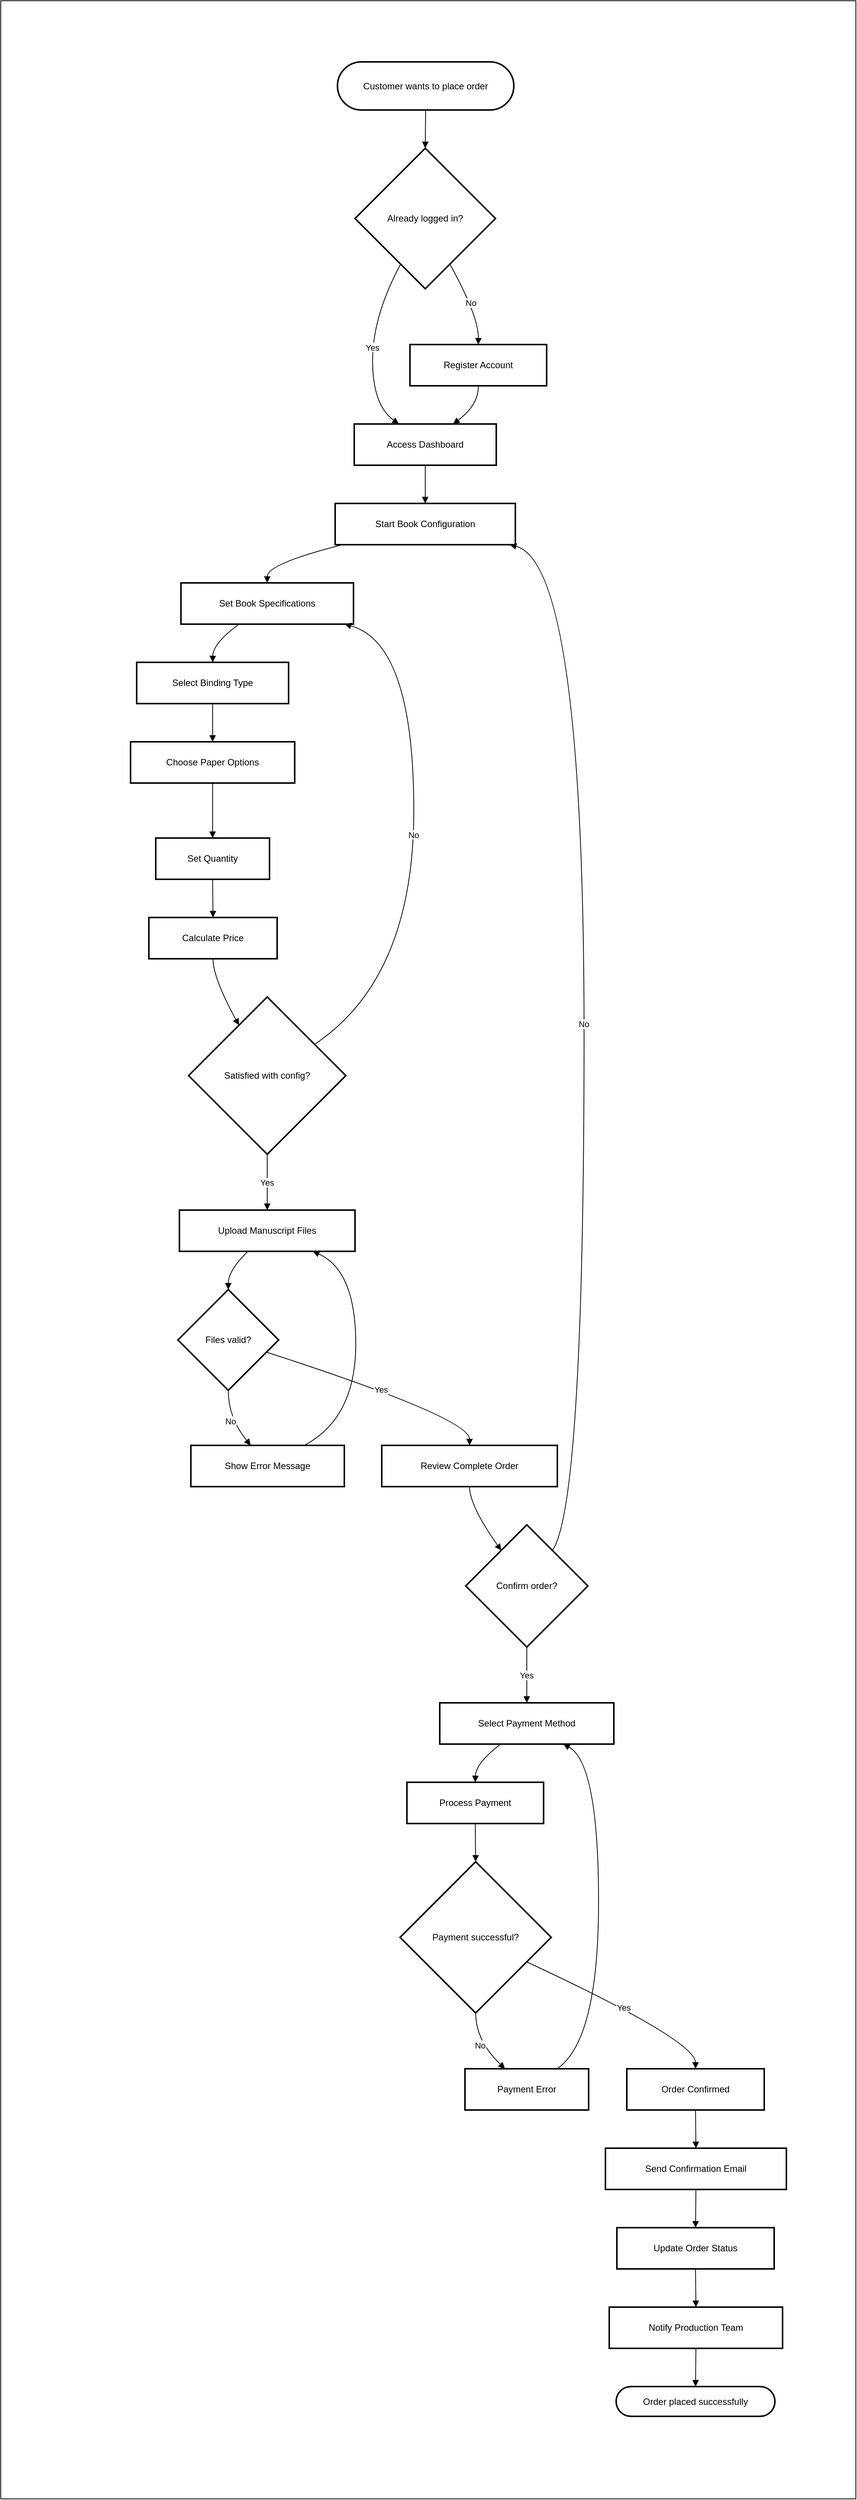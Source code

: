 <mxfile version="27.0.9">
  <diagram name="Page-1" id="AXW88f282H4gNN-X1qxE">
    <mxGraphModel dx="9390" dy="4847" grid="1" gridSize="10" guides="1" tooltips="1" connect="1" arrows="1" fold="1" page="1" pageScale="1" pageWidth="850" pageHeight="1100" math="0" shadow="0">
      <root>
        <mxCell id="0" />
        <mxCell id="1" parent="0" />
        <mxCell id="u3-oNoBqoxVXPoC8qoXx-55" value="" style="rounded=0;whiteSpace=wrap;html=1;" vertex="1" parent="1">
          <mxGeometry x="-150" y="-60" width="1120" height="3270" as="geometry" />
        </mxCell>
        <mxCell id="u3-oNoBqoxVXPoC8qoXx-1" value="Customer wants to place order" style="rounded=1;whiteSpace=wrap;arcSize=50;strokeWidth=2;" vertex="1" parent="1">
          <mxGeometry x="291" y="20" width="231" height="63" as="geometry" />
        </mxCell>
        <mxCell id="u3-oNoBqoxVXPoC8qoXx-2" value="Already logged in?" style="rhombus;strokeWidth=2;whiteSpace=wrap;" vertex="1" parent="1">
          <mxGeometry x="314" y="133" width="184" height="184" as="geometry" />
        </mxCell>
        <mxCell id="u3-oNoBqoxVXPoC8qoXx-3" value="Register Account" style="whiteSpace=wrap;strokeWidth=2;" vertex="1" parent="1">
          <mxGeometry x="386" y="390" width="179" height="54" as="geometry" />
        </mxCell>
        <mxCell id="u3-oNoBqoxVXPoC8qoXx-4" value="Access Dashboard" style="whiteSpace=wrap;strokeWidth=2;" vertex="1" parent="1">
          <mxGeometry x="313" y="494" width="186" height="54" as="geometry" />
        </mxCell>
        <mxCell id="u3-oNoBqoxVXPoC8qoXx-5" value="Start Book Configuration" style="whiteSpace=wrap;strokeWidth=2;" vertex="1" parent="1">
          <mxGeometry x="288" y="598" width="236" height="54" as="geometry" />
        </mxCell>
        <mxCell id="u3-oNoBqoxVXPoC8qoXx-6" value="Set Book Specifications" style="whiteSpace=wrap;strokeWidth=2;" vertex="1" parent="1">
          <mxGeometry x="86" y="702" width="226" height="54" as="geometry" />
        </mxCell>
        <mxCell id="u3-oNoBqoxVXPoC8qoXx-7" value="Select Binding Type" style="whiteSpace=wrap;strokeWidth=2;" vertex="1" parent="1">
          <mxGeometry x="28" y="806" width="199" height="54" as="geometry" />
        </mxCell>
        <mxCell id="u3-oNoBqoxVXPoC8qoXx-8" value="Choose Paper Options" style="whiteSpace=wrap;strokeWidth=2;" vertex="1" parent="1">
          <mxGeometry x="20" y="910" width="215" height="54" as="geometry" />
        </mxCell>
        <mxCell id="u3-oNoBqoxVXPoC8qoXx-9" value="Set Quantity" style="whiteSpace=wrap;strokeWidth=2;" vertex="1" parent="1">
          <mxGeometry x="53" y="1036" width="149" height="54" as="geometry" />
        </mxCell>
        <mxCell id="u3-oNoBqoxVXPoC8qoXx-10" value="Calculate Price" style="whiteSpace=wrap;strokeWidth=2;" vertex="1" parent="1">
          <mxGeometry x="44" y="1140" width="168" height="54" as="geometry" />
        </mxCell>
        <mxCell id="u3-oNoBqoxVXPoC8qoXx-11" value="Satisfied with config?" style="rhombus;strokeWidth=2;whiteSpace=wrap;" vertex="1" parent="1">
          <mxGeometry x="96" y="1244" width="206" height="206" as="geometry" />
        </mxCell>
        <mxCell id="u3-oNoBqoxVXPoC8qoXx-12" value="Upload Manuscript Files" style="whiteSpace=wrap;strokeWidth=2;" vertex="1" parent="1">
          <mxGeometry x="84" y="1523" width="230" height="54" as="geometry" />
        </mxCell>
        <mxCell id="u3-oNoBqoxVXPoC8qoXx-13" value="Files valid?" style="rhombus;strokeWidth=2;whiteSpace=wrap;" vertex="1" parent="1">
          <mxGeometry x="82" y="1627" width="132" height="132" as="geometry" />
        </mxCell>
        <mxCell id="u3-oNoBqoxVXPoC8qoXx-14" value="Show Error Message" style="whiteSpace=wrap;strokeWidth=2;" vertex="1" parent="1">
          <mxGeometry x="99" y="1831" width="201" height="54" as="geometry" />
        </mxCell>
        <mxCell id="u3-oNoBqoxVXPoC8qoXx-15" value="Review Complete Order" style="whiteSpace=wrap;strokeWidth=2;" vertex="1" parent="1">
          <mxGeometry x="349" y="1831" width="230" height="54" as="geometry" />
        </mxCell>
        <mxCell id="u3-oNoBqoxVXPoC8qoXx-16" value="Confirm order?" style="rhombus;strokeWidth=2;whiteSpace=wrap;" vertex="1" parent="1">
          <mxGeometry x="459" y="1935" width="160" height="160" as="geometry" />
        </mxCell>
        <mxCell id="u3-oNoBqoxVXPoC8qoXx-17" value="Select Payment Method" style="whiteSpace=wrap;strokeWidth=2;" vertex="1" parent="1">
          <mxGeometry x="425" y="2168" width="228" height="54" as="geometry" />
        </mxCell>
        <mxCell id="u3-oNoBqoxVXPoC8qoXx-18" value="Process Payment" style="whiteSpace=wrap;strokeWidth=2;" vertex="1" parent="1">
          <mxGeometry x="382" y="2272" width="179" height="54" as="geometry" />
        </mxCell>
        <mxCell id="u3-oNoBqoxVXPoC8qoXx-19" value="Payment successful?" style="rhombus;strokeWidth=2;whiteSpace=wrap;" vertex="1" parent="1">
          <mxGeometry x="373" y="2376" width="198" height="198" as="geometry" />
        </mxCell>
        <mxCell id="u3-oNoBqoxVXPoC8qoXx-20" value="Payment Error" style="whiteSpace=wrap;strokeWidth=2;" vertex="1" parent="1">
          <mxGeometry x="458" y="2647" width="162" height="54" as="geometry" />
        </mxCell>
        <mxCell id="u3-oNoBqoxVXPoC8qoXx-21" value="Order Confirmed" style="whiteSpace=wrap;strokeWidth=2;" vertex="1" parent="1">
          <mxGeometry x="670" y="2647" width="180" height="54" as="geometry" />
        </mxCell>
        <mxCell id="u3-oNoBqoxVXPoC8qoXx-22" value="Send Confirmation Email" style="whiteSpace=wrap;strokeWidth=2;" vertex="1" parent="1">
          <mxGeometry x="642" y="2751" width="237" height="54" as="geometry" />
        </mxCell>
        <mxCell id="u3-oNoBqoxVXPoC8qoXx-23" value="Update Order Status" style="whiteSpace=wrap;strokeWidth=2;" vertex="1" parent="1">
          <mxGeometry x="657" y="2855" width="206" height="54" as="geometry" />
        </mxCell>
        <mxCell id="u3-oNoBqoxVXPoC8qoXx-24" value="Notify Production Team" style="whiteSpace=wrap;strokeWidth=2;" vertex="1" parent="1">
          <mxGeometry x="647" y="2959" width="227" height="54" as="geometry" />
        </mxCell>
        <mxCell id="u3-oNoBqoxVXPoC8qoXx-25" value="Order placed successfully" style="rounded=1;whiteSpace=wrap;arcSize=50;strokeWidth=2;" vertex="1" parent="1">
          <mxGeometry x="656" y="3063" width="208" height="39" as="geometry" />
        </mxCell>
        <mxCell id="u3-oNoBqoxVXPoC8qoXx-26" value="" style="curved=1;startArrow=none;endArrow=block;exitX=0.5;exitY=1;entryX=0.5;entryY=0;rounded=0;" edge="1" parent="1" source="u3-oNoBqoxVXPoC8qoXx-1" target="u3-oNoBqoxVXPoC8qoXx-2">
          <mxGeometry relative="1" as="geometry">
            <Array as="points" />
          </mxGeometry>
        </mxCell>
        <mxCell id="u3-oNoBqoxVXPoC8qoXx-27" value="No" style="curved=1;startArrow=none;endArrow=block;exitX=0.77;exitY=1;entryX=0.5;entryY=-0.01;rounded=0;" edge="1" parent="1" source="u3-oNoBqoxVXPoC8qoXx-2" target="u3-oNoBqoxVXPoC8qoXx-3">
          <mxGeometry relative="1" as="geometry">
            <Array as="points">
              <mxPoint x="476" y="353" />
            </Array>
          </mxGeometry>
        </mxCell>
        <mxCell id="u3-oNoBqoxVXPoC8qoXx-28" value="Yes" style="curved=1;startArrow=none;endArrow=block;exitX=0.23;exitY=1;entryX=0.31;entryY=-0.01;rounded=0;" edge="1" parent="1" source="u3-oNoBqoxVXPoC8qoXx-2" target="u3-oNoBqoxVXPoC8qoXx-4">
          <mxGeometry relative="1" as="geometry">
            <Array as="points">
              <mxPoint x="337" y="353" />
              <mxPoint x="337" y="469" />
            </Array>
          </mxGeometry>
        </mxCell>
        <mxCell id="u3-oNoBqoxVXPoC8qoXx-29" value="" style="curved=1;startArrow=none;endArrow=block;exitX=0.5;exitY=0.99;entryX=0.7;entryY=-0.01;rounded=0;" edge="1" parent="1" source="u3-oNoBqoxVXPoC8qoXx-3" target="u3-oNoBqoxVXPoC8qoXx-4">
          <mxGeometry relative="1" as="geometry">
            <Array as="points">
              <mxPoint x="476" y="469" />
            </Array>
          </mxGeometry>
        </mxCell>
        <mxCell id="u3-oNoBqoxVXPoC8qoXx-30" value="" style="curved=1;startArrow=none;endArrow=block;exitX=0.5;exitY=0.99;entryX=0.5;entryY=-0.01;rounded=0;" edge="1" parent="1" source="u3-oNoBqoxVXPoC8qoXx-4" target="u3-oNoBqoxVXPoC8qoXx-5">
          <mxGeometry relative="1" as="geometry">
            <Array as="points" />
          </mxGeometry>
        </mxCell>
        <mxCell id="u3-oNoBqoxVXPoC8qoXx-31" value="" style="curved=1;startArrow=none;endArrow=block;exitX=0.05;exitY=0.99;entryX=0.5;entryY=-0.01;rounded=0;" edge="1" parent="1" source="u3-oNoBqoxVXPoC8qoXx-5" target="u3-oNoBqoxVXPoC8qoXx-6">
          <mxGeometry relative="1" as="geometry">
            <Array as="points">
              <mxPoint x="199" y="677" />
            </Array>
          </mxGeometry>
        </mxCell>
        <mxCell id="u3-oNoBqoxVXPoC8qoXx-32" value="" style="curved=1;startArrow=none;endArrow=block;exitX=0.34;exitY=0.99;entryX=0.5;entryY=-0.01;rounded=0;" edge="1" parent="1" source="u3-oNoBqoxVXPoC8qoXx-6" target="u3-oNoBqoxVXPoC8qoXx-7">
          <mxGeometry relative="1" as="geometry">
            <Array as="points">
              <mxPoint x="128" y="781" />
            </Array>
          </mxGeometry>
        </mxCell>
        <mxCell id="u3-oNoBqoxVXPoC8qoXx-33" value="" style="curved=1;startArrow=none;endArrow=block;exitX=0.5;exitY=0.99;entryX=0.5;entryY=-0.01;rounded=0;" edge="1" parent="1" source="u3-oNoBqoxVXPoC8qoXx-7" target="u3-oNoBqoxVXPoC8qoXx-8">
          <mxGeometry relative="1" as="geometry">
            <Array as="points" />
          </mxGeometry>
        </mxCell>
        <mxCell id="u3-oNoBqoxVXPoC8qoXx-34" value="" style="curved=1;startArrow=none;endArrow=block;exitX=0.5;exitY=0.99;entryX=0.5;entryY=0;rounded=0;" edge="1" parent="1" source="u3-oNoBqoxVXPoC8qoXx-8" target="u3-oNoBqoxVXPoC8qoXx-9">
          <mxGeometry relative="1" as="geometry">
            <Array as="points" />
          </mxGeometry>
        </mxCell>
        <mxCell id="u3-oNoBqoxVXPoC8qoXx-35" value="" style="curved=1;startArrow=none;endArrow=block;exitX=0.5;exitY=1;entryX=0.5;entryY=0;rounded=0;" edge="1" parent="1" source="u3-oNoBqoxVXPoC8qoXx-9" target="u3-oNoBqoxVXPoC8qoXx-10">
          <mxGeometry relative="1" as="geometry">
            <Array as="points" />
          </mxGeometry>
        </mxCell>
        <mxCell id="u3-oNoBqoxVXPoC8qoXx-36" value="" style="curved=1;startArrow=none;endArrow=block;exitX=0.5;exitY=1;entryX=0.22;entryY=0;rounded=0;" edge="1" parent="1" source="u3-oNoBqoxVXPoC8qoXx-10" target="u3-oNoBqoxVXPoC8qoXx-11">
          <mxGeometry relative="1" as="geometry">
            <Array as="points">
              <mxPoint x="128" y="1219" />
            </Array>
          </mxGeometry>
        </mxCell>
        <mxCell id="u3-oNoBqoxVXPoC8qoXx-37" value="No" style="curved=1;startArrow=none;endArrow=block;exitX=1;exitY=0.17;entryX=0.94;entryY=0.99;rounded=0;" edge="1" parent="1" source="u3-oNoBqoxVXPoC8qoXx-11" target="u3-oNoBqoxVXPoC8qoXx-6">
          <mxGeometry relative="1" as="geometry">
            <Array as="points">
              <mxPoint x="391" y="1219" />
              <mxPoint x="391" y="781" />
            </Array>
          </mxGeometry>
        </mxCell>
        <mxCell id="u3-oNoBqoxVXPoC8qoXx-38" value="Yes" style="curved=1;startArrow=none;endArrow=block;exitX=0.5;exitY=1;entryX=0.5;entryY=0;rounded=0;" edge="1" parent="1" source="u3-oNoBqoxVXPoC8qoXx-11" target="u3-oNoBqoxVXPoC8qoXx-12">
          <mxGeometry relative="1" as="geometry">
            <Array as="points" />
          </mxGeometry>
        </mxCell>
        <mxCell id="u3-oNoBqoxVXPoC8qoXx-39" value="" style="curved=1;startArrow=none;endArrow=block;exitX=0.39;exitY=1;entryX=0.5;entryY=0;rounded=0;" edge="1" parent="1" source="u3-oNoBqoxVXPoC8qoXx-12" target="u3-oNoBqoxVXPoC8qoXx-13">
          <mxGeometry relative="1" as="geometry">
            <Array as="points">
              <mxPoint x="148" y="1602" />
            </Array>
          </mxGeometry>
        </mxCell>
        <mxCell id="u3-oNoBqoxVXPoC8qoXx-40" value="No" style="curved=1;startArrow=none;endArrow=block;exitX=0.5;exitY=1;entryX=0.39;entryY=0;rounded=0;" edge="1" parent="1" source="u3-oNoBqoxVXPoC8qoXx-13" target="u3-oNoBqoxVXPoC8qoXx-14">
          <mxGeometry relative="1" as="geometry">
            <Array as="points">
              <mxPoint x="148" y="1795" />
            </Array>
          </mxGeometry>
        </mxCell>
        <mxCell id="u3-oNoBqoxVXPoC8qoXx-41" value="" style="curved=1;startArrow=none;endArrow=block;exitX=0.74;exitY=0;entryX=0.76;entryY=1;rounded=0;" edge="1" parent="1" source="u3-oNoBqoxVXPoC8qoXx-14" target="u3-oNoBqoxVXPoC8qoXx-12">
          <mxGeometry relative="1" as="geometry">
            <Array as="points">
              <mxPoint x="315" y="1795" />
              <mxPoint x="315" y="1602" />
            </Array>
          </mxGeometry>
        </mxCell>
        <mxCell id="u3-oNoBqoxVXPoC8qoXx-42" value="Yes" style="curved=1;startArrow=none;endArrow=block;exitX=1;exitY=0.66;entryX=0.5;entryY=0;rounded=0;" edge="1" parent="1" source="u3-oNoBqoxVXPoC8qoXx-13" target="u3-oNoBqoxVXPoC8qoXx-15">
          <mxGeometry relative="1" as="geometry">
            <Array as="points">
              <mxPoint x="464" y="1795" />
            </Array>
          </mxGeometry>
        </mxCell>
        <mxCell id="u3-oNoBqoxVXPoC8qoXx-43" value="" style="curved=1;startArrow=none;endArrow=block;exitX=0.5;exitY=1;entryX=0.14;entryY=0;rounded=0;" edge="1" parent="1" source="u3-oNoBqoxVXPoC8qoXx-15" target="u3-oNoBqoxVXPoC8qoXx-16">
          <mxGeometry relative="1" as="geometry">
            <Array as="points">
              <mxPoint x="464" y="1910" />
            </Array>
          </mxGeometry>
        </mxCell>
        <mxCell id="u3-oNoBqoxVXPoC8qoXx-44" value="No" style="curved=1;startArrow=none;endArrow=block;exitX=0.86;exitY=0;entryX=0.96;entryY=0.99;rounded=0;" edge="1" parent="1" source="u3-oNoBqoxVXPoC8qoXx-16" target="u3-oNoBqoxVXPoC8qoXx-5">
          <mxGeometry relative="1" as="geometry">
            <Array as="points">
              <mxPoint x="614" y="1910" />
              <mxPoint x="614" y="677" />
            </Array>
          </mxGeometry>
        </mxCell>
        <mxCell id="u3-oNoBqoxVXPoC8qoXx-45" value="Yes" style="curved=1;startArrow=none;endArrow=block;exitX=0.5;exitY=1;entryX=0.5;entryY=0;rounded=0;" edge="1" parent="1" source="u3-oNoBqoxVXPoC8qoXx-16" target="u3-oNoBqoxVXPoC8qoXx-17">
          <mxGeometry relative="1" as="geometry">
            <Array as="points" />
          </mxGeometry>
        </mxCell>
        <mxCell id="u3-oNoBqoxVXPoC8qoXx-46" value="" style="curved=1;startArrow=none;endArrow=block;exitX=0.35;exitY=1;entryX=0.5;entryY=0;rounded=0;" edge="1" parent="1" source="u3-oNoBqoxVXPoC8qoXx-17" target="u3-oNoBqoxVXPoC8qoXx-18">
          <mxGeometry relative="1" as="geometry">
            <Array as="points">
              <mxPoint x="472" y="2247" />
            </Array>
          </mxGeometry>
        </mxCell>
        <mxCell id="u3-oNoBqoxVXPoC8qoXx-47" value="" style="curved=1;startArrow=none;endArrow=block;exitX=0.5;exitY=1;entryX=0.5;entryY=0;rounded=0;" edge="1" parent="1" source="u3-oNoBqoxVXPoC8qoXx-18" target="u3-oNoBqoxVXPoC8qoXx-19">
          <mxGeometry relative="1" as="geometry">
            <Array as="points" />
          </mxGeometry>
        </mxCell>
        <mxCell id="u3-oNoBqoxVXPoC8qoXx-48" value="No" style="curved=1;startArrow=none;endArrow=block;exitX=0.5;exitY=1;entryX=0.32;entryY=-0.01;rounded=0;" edge="1" parent="1" source="u3-oNoBqoxVXPoC8qoXx-19" target="u3-oNoBqoxVXPoC8qoXx-20">
          <mxGeometry relative="1" as="geometry">
            <Array as="points">
              <mxPoint x="472" y="2610" />
            </Array>
          </mxGeometry>
        </mxCell>
        <mxCell id="u3-oNoBqoxVXPoC8qoXx-49" value="" style="curved=1;startArrow=none;endArrow=block;exitX=0.75;exitY=-0.01;entryX=0.71;entryY=1;rounded=0;" edge="1" parent="1" source="u3-oNoBqoxVXPoC8qoXx-20" target="u3-oNoBqoxVXPoC8qoXx-17">
          <mxGeometry relative="1" as="geometry">
            <Array as="points">
              <mxPoint x="633" y="2610" />
              <mxPoint x="633" y="2247" />
            </Array>
          </mxGeometry>
        </mxCell>
        <mxCell id="u3-oNoBqoxVXPoC8qoXx-50" value="Yes" style="curved=1;startArrow=none;endArrow=block;exitX=1;exitY=0.74;entryX=0.5;entryY=-0.01;rounded=0;" edge="1" parent="1" source="u3-oNoBqoxVXPoC8qoXx-19" target="u3-oNoBqoxVXPoC8qoXx-21">
          <mxGeometry relative="1" as="geometry">
            <Array as="points">
              <mxPoint x="760" y="2610" />
            </Array>
          </mxGeometry>
        </mxCell>
        <mxCell id="u3-oNoBqoxVXPoC8qoXx-51" value="" style="curved=1;startArrow=none;endArrow=block;exitX=0.5;exitY=0.99;entryX=0.5;entryY=-0.01;rounded=0;" edge="1" parent="1" source="u3-oNoBqoxVXPoC8qoXx-21" target="u3-oNoBqoxVXPoC8qoXx-22">
          <mxGeometry relative="1" as="geometry">
            <Array as="points" />
          </mxGeometry>
        </mxCell>
        <mxCell id="u3-oNoBqoxVXPoC8qoXx-52" value="" style="curved=1;startArrow=none;endArrow=block;exitX=0.5;exitY=0.99;entryX=0.5;entryY=-0.01;rounded=0;" edge="1" parent="1" source="u3-oNoBqoxVXPoC8qoXx-22" target="u3-oNoBqoxVXPoC8qoXx-23">
          <mxGeometry relative="1" as="geometry">
            <Array as="points" />
          </mxGeometry>
        </mxCell>
        <mxCell id="u3-oNoBqoxVXPoC8qoXx-53" value="" style="curved=1;startArrow=none;endArrow=block;exitX=0.5;exitY=0.99;entryX=0.5;entryY=-0.01;rounded=0;" edge="1" parent="1" source="u3-oNoBqoxVXPoC8qoXx-23" target="u3-oNoBqoxVXPoC8qoXx-24">
          <mxGeometry relative="1" as="geometry">
            <Array as="points" />
          </mxGeometry>
        </mxCell>
        <mxCell id="u3-oNoBqoxVXPoC8qoXx-54" value="" style="curved=1;startArrow=none;endArrow=block;exitX=0.5;exitY=0.99;entryX=0.5;entryY=-0.01;rounded=0;" edge="1" parent="1" source="u3-oNoBqoxVXPoC8qoXx-24" target="u3-oNoBqoxVXPoC8qoXx-25">
          <mxGeometry relative="1" as="geometry">
            <Array as="points" />
          </mxGeometry>
        </mxCell>
      </root>
    </mxGraphModel>
  </diagram>
</mxfile>
